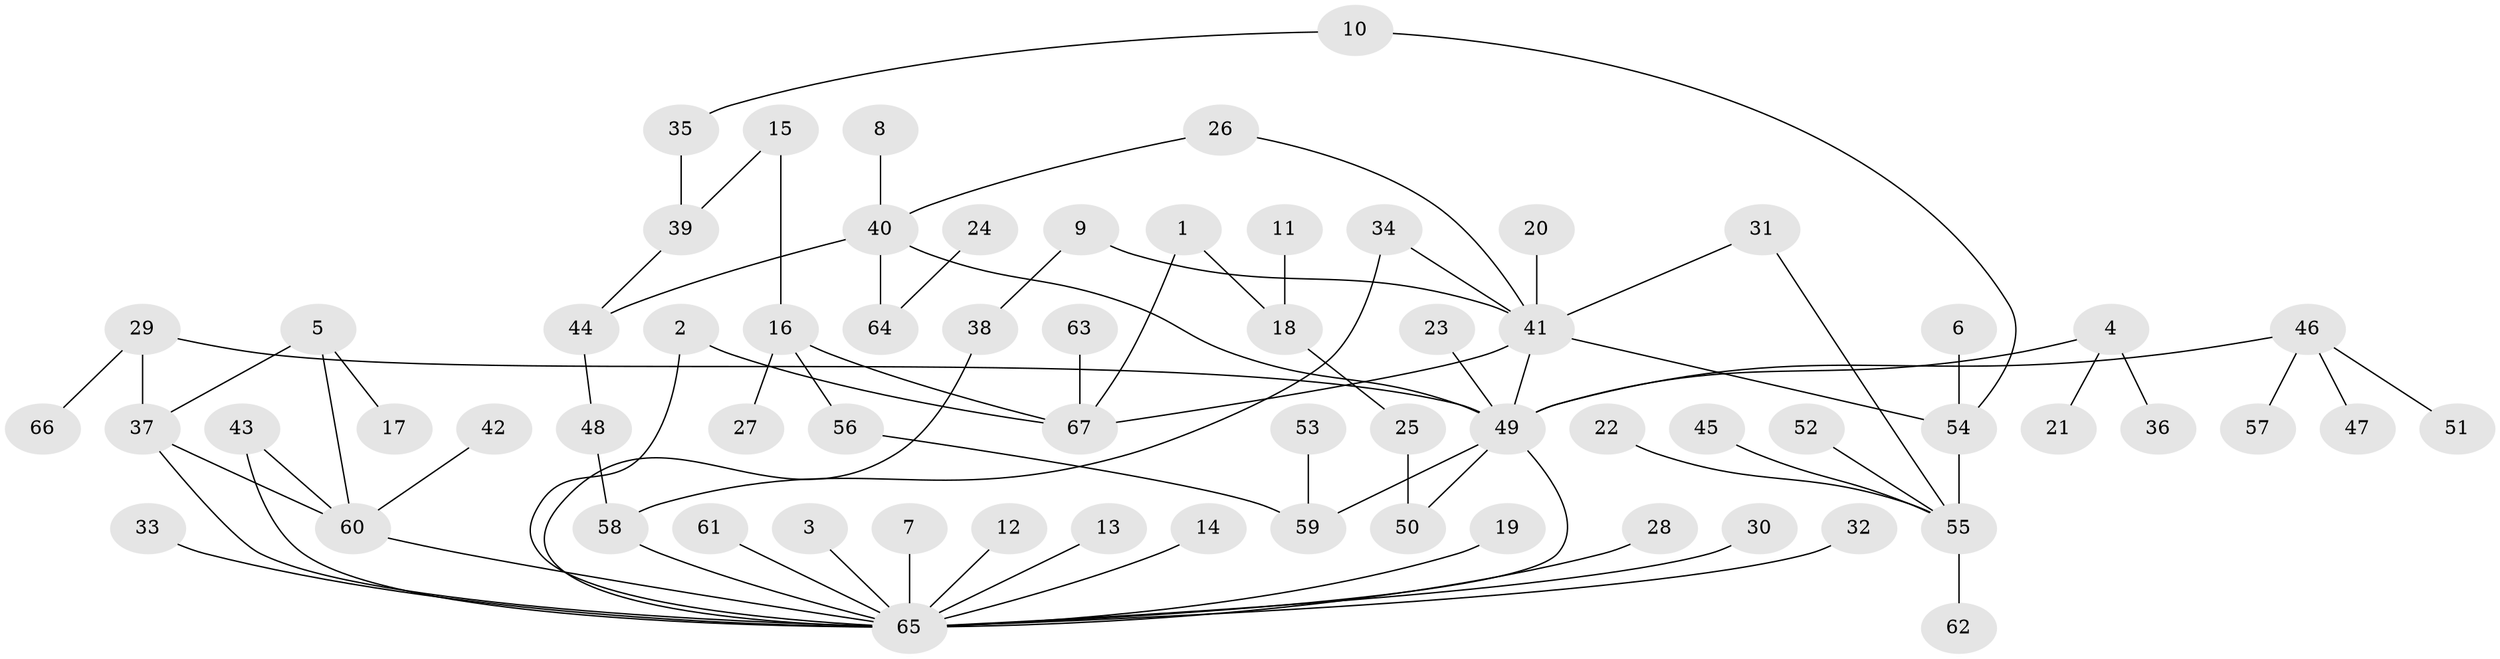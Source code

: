 // original degree distribution, {11: 0.009009009009009009, 4: 0.04504504504504504, 21: 0.009009009009009009, 10: 0.009009009009009009, 3: 0.10810810810810811, 6: 0.02702702702702703, 2: 0.23423423423423423, 5: 0.036036036036036036, 1: 0.5135135135135135, 7: 0.009009009009009009}
// Generated by graph-tools (version 1.1) at 2025/36/03/04/25 23:36:46]
// undirected, 67 vertices, 80 edges
graph export_dot {
  node [color=gray90,style=filled];
  1;
  2;
  3;
  4;
  5;
  6;
  7;
  8;
  9;
  10;
  11;
  12;
  13;
  14;
  15;
  16;
  17;
  18;
  19;
  20;
  21;
  22;
  23;
  24;
  25;
  26;
  27;
  28;
  29;
  30;
  31;
  32;
  33;
  34;
  35;
  36;
  37;
  38;
  39;
  40;
  41;
  42;
  43;
  44;
  45;
  46;
  47;
  48;
  49;
  50;
  51;
  52;
  53;
  54;
  55;
  56;
  57;
  58;
  59;
  60;
  61;
  62;
  63;
  64;
  65;
  66;
  67;
  1 -- 18 [weight=1.0];
  1 -- 67 [weight=1.0];
  2 -- 65 [weight=1.0];
  2 -- 67 [weight=1.0];
  3 -- 65 [weight=1.0];
  4 -- 21 [weight=1.0];
  4 -- 36 [weight=1.0];
  4 -- 49 [weight=1.0];
  5 -- 17 [weight=1.0];
  5 -- 37 [weight=1.0];
  5 -- 60 [weight=1.0];
  6 -- 54 [weight=1.0];
  7 -- 65 [weight=1.0];
  8 -- 40 [weight=1.0];
  9 -- 38 [weight=1.0];
  9 -- 41 [weight=1.0];
  10 -- 35 [weight=1.0];
  10 -- 54 [weight=1.0];
  11 -- 18 [weight=1.0];
  12 -- 65 [weight=1.0];
  13 -- 65 [weight=2.0];
  14 -- 65 [weight=1.0];
  15 -- 16 [weight=1.0];
  15 -- 39 [weight=1.0];
  16 -- 27 [weight=1.0];
  16 -- 56 [weight=1.0];
  16 -- 67 [weight=1.0];
  18 -- 25 [weight=1.0];
  19 -- 65 [weight=1.0];
  20 -- 41 [weight=1.0];
  22 -- 55 [weight=1.0];
  23 -- 49 [weight=1.0];
  24 -- 64 [weight=1.0];
  25 -- 50 [weight=1.0];
  26 -- 40 [weight=1.0];
  26 -- 41 [weight=1.0];
  28 -- 65 [weight=1.0];
  29 -- 37 [weight=1.0];
  29 -- 49 [weight=1.0];
  29 -- 66 [weight=1.0];
  30 -- 65 [weight=1.0];
  31 -- 41 [weight=1.0];
  31 -- 55 [weight=1.0];
  32 -- 65 [weight=1.0];
  33 -- 65 [weight=1.0];
  34 -- 41 [weight=1.0];
  34 -- 58 [weight=1.0];
  35 -- 39 [weight=1.0];
  37 -- 60 [weight=1.0];
  37 -- 65 [weight=1.0];
  38 -- 65 [weight=1.0];
  39 -- 44 [weight=1.0];
  40 -- 44 [weight=1.0];
  40 -- 49 [weight=1.0];
  40 -- 64 [weight=1.0];
  41 -- 49 [weight=1.0];
  41 -- 54 [weight=1.0];
  41 -- 67 [weight=1.0];
  42 -- 60 [weight=1.0];
  43 -- 60 [weight=1.0];
  43 -- 65 [weight=1.0];
  44 -- 48 [weight=1.0];
  45 -- 55 [weight=1.0];
  46 -- 47 [weight=1.0];
  46 -- 49 [weight=1.0];
  46 -- 51 [weight=1.0];
  46 -- 57 [weight=1.0];
  48 -- 58 [weight=1.0];
  49 -- 50 [weight=1.0];
  49 -- 59 [weight=1.0];
  49 -- 65 [weight=1.0];
  52 -- 55 [weight=1.0];
  53 -- 59 [weight=1.0];
  54 -- 55 [weight=1.0];
  55 -- 62 [weight=1.0];
  56 -- 59 [weight=1.0];
  58 -- 65 [weight=1.0];
  60 -- 65 [weight=1.0];
  61 -- 65 [weight=1.0];
  63 -- 67 [weight=1.0];
}
